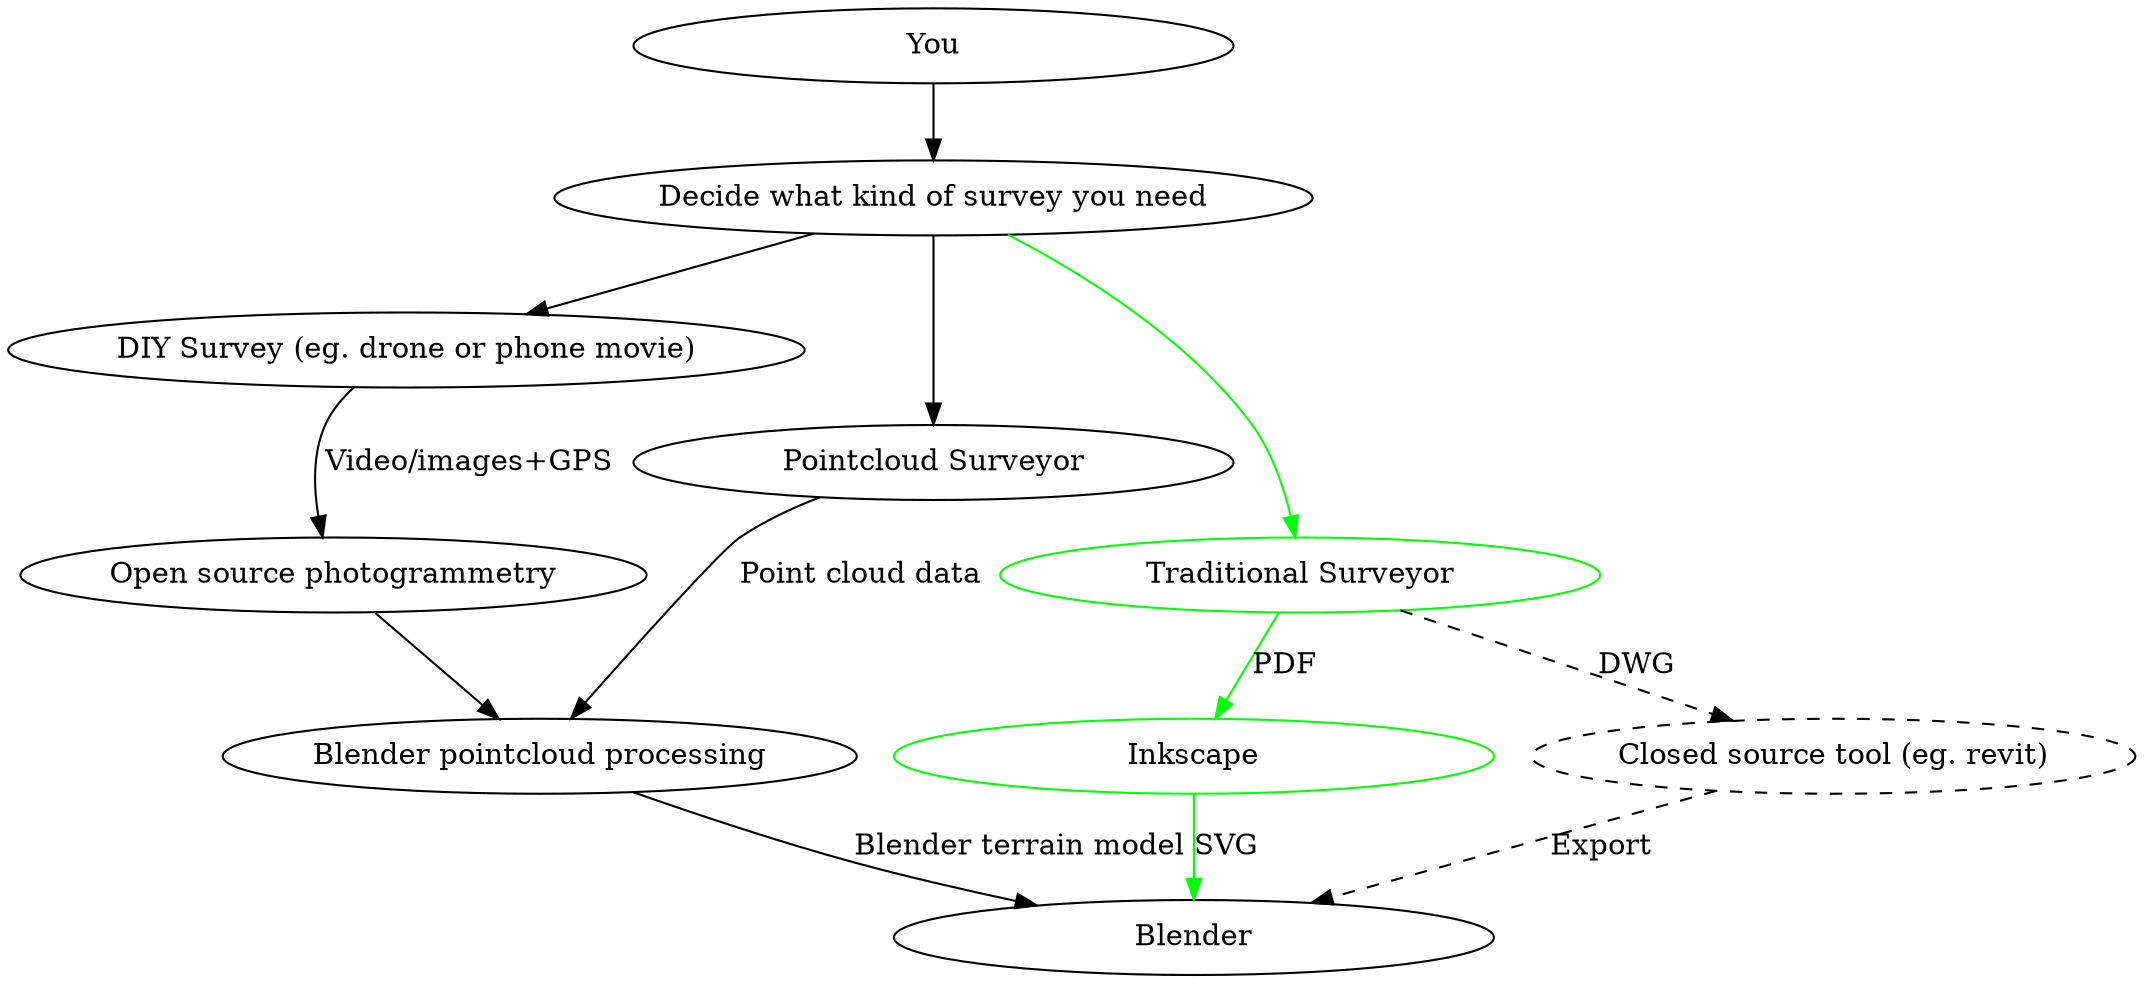 digraph g {
 rankdir=TB;
 surveying_decision [
  label="Decide what kind of survey you need"
 ]
 diy_survey [
  width=4
  label="DIY Survey (eg. drone or phone movie)"
 ]
 pointcloud_surveyor [
  width=4
  label="Pointcloud Surveyor"
 ]
 traditional_surveyor [
  width=4
  label="Traditional Surveyor"
  color=green
 ]
 you [
  width=4
  label="You"
 ]
 inkscape [
  width=4
  label="Inkscape"
  color=green
 ]
 blender_pointcloud_processing [
  width=4
  label="Blender pointcloud processing"
 ]
 blender [
  width=4
  label="Blender"
 ]
 closed_source_tool [
  width=4
  label="Closed source tool (eg. revit)"
  style="dashed"
 ]
 open_source_photogrammetry [
  width=4
  label="Open source photogrammetry"
 ]

 you -> surveying_decision;

 surveying_decision -> pointcloud_surveyor;
 surveying_decision -> traditional_surveyor [color="green"];
 surveying_decision -> diy_survey;

 traditional_surveyor->inkscape [ label = "PDF"; color="green" ];
 traditional_surveyor->closed_source_tool [ label = "DWG"; style="dashed"; ];
 closed_source_tool->blender [ label = "Export"; style="dashed"; ];
 pointcloud_surveyor->blender_pointcloud_processing [ label = "Point cloud data"; ];
 diy_survey->open_source_photogrammetry [ label = "Video/images+GPS"; ];

 blender_pointcloud_processing->blender [ label = "Blender terrain model"; ];
 open_source_photogrammetry->blender_pointcloud_processing;
 inkscape->blender [ label = "SVG"; color="green" ];
 
}
